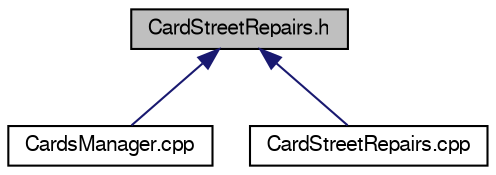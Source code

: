 digraph G
{
  edge [fontname="FreeSans",fontsize="10",labelfontname="FreeSans",labelfontsize="10"];
  node [fontname="FreeSans",fontsize="10",shape=record];
  Node1 [label="CardStreetRepairs.h",height=0.2,width=0.4,color="black", fillcolor="grey75", style="filled" fontcolor="black"];
  Node1 -> Node2 [dir="back",color="midnightblue",fontsize="10",style="solid",fontname="FreeSans"];
  Node2 [label="CardsManager.cpp",height=0.2,width=0.4,color="black", fillcolor="white", style="filled",URL="$_cards_manager_8cpp.html"];
  Node1 -> Node3 [dir="back",color="midnightblue",fontsize="10",style="solid",fontname="FreeSans"];
  Node3 [label="CardStreetRepairs.cpp",height=0.2,width=0.4,color="black", fillcolor="white", style="filled",URL="$_card_street_repairs_8cpp.html"];
}
